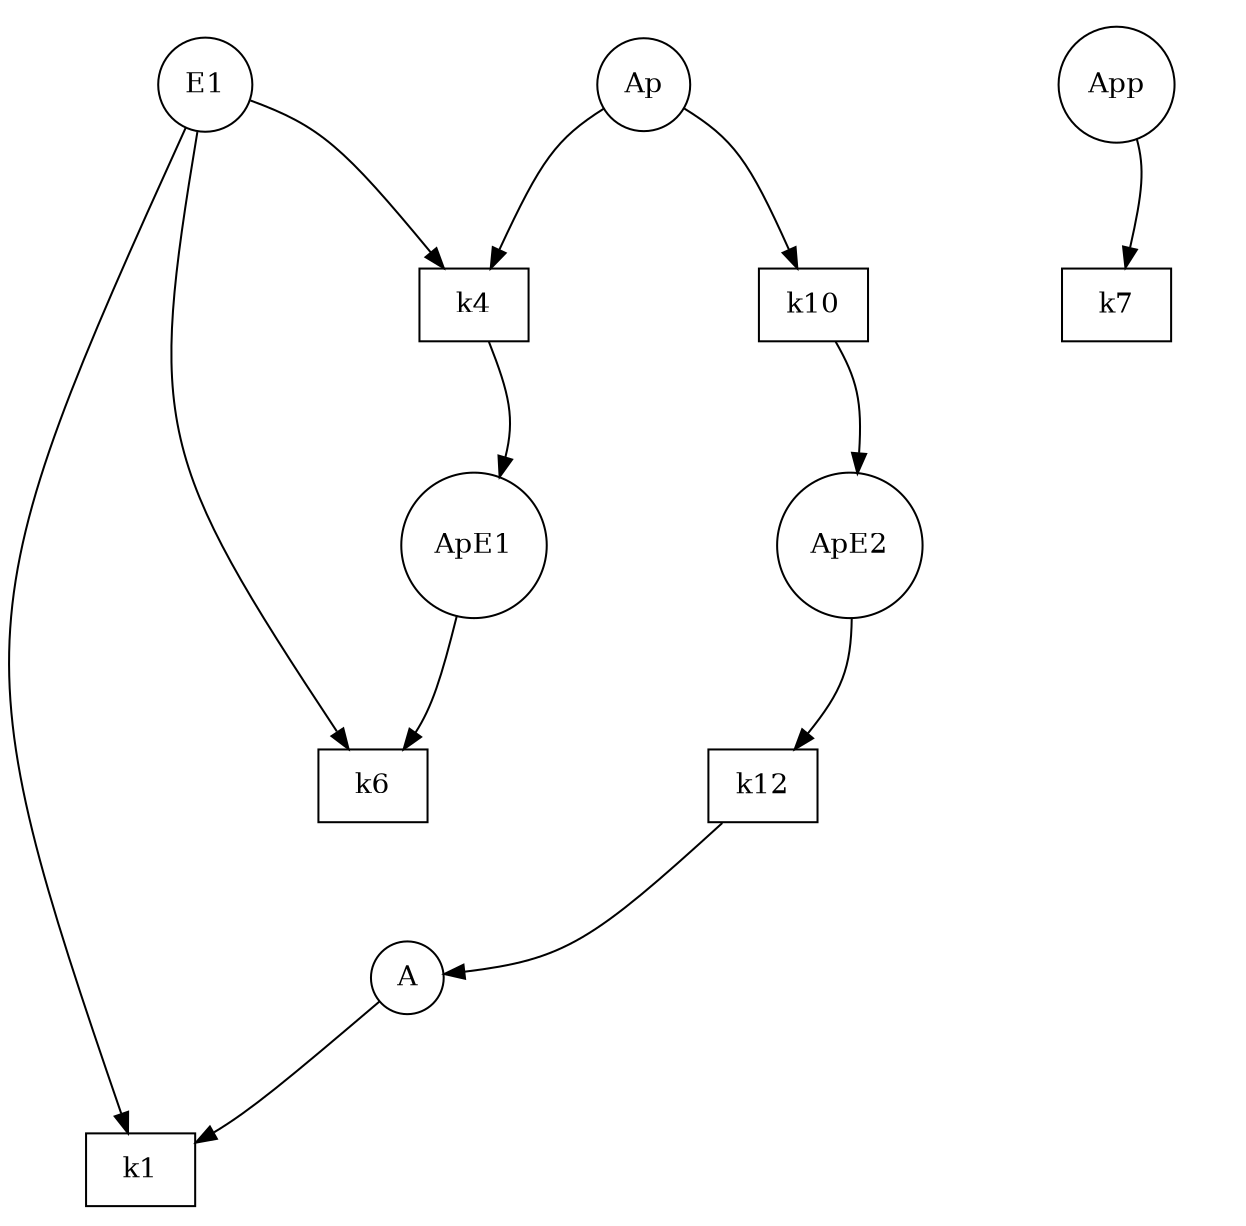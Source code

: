 strict digraph G {
remincross="true";
ratio="fill";
splines="curved";
overlap="true";
fontsize="26";
size="8.3,8.3";
ApE2 [shape="circle", pos="50.0,80.0!"];
E1 [shape="circle", pos="160.0,200.0!"];
A [shape="circle", pos="0.0,120.0!"];
k12 [shape="box", pos="0.0,60.0!"];
ApE1 [shape="circle", pos="260.0,128.0!"];
App [shape="circle", pos="320.0,120.0!"];
k7 [shape="box", pos="300.0,90.0!"];
k6 [shape="box", pos="320.0,160.0!"];
k4 [shape="box", pos="220.0,170.0!"];
k1 [shape="box", pos="0.0,200.0!"];
Ap [shape="circle", pos="160.0,160.0!"];
k10 [shape="box", pos="110.0,90.0!"];
ApE1 -> k6;
A -> k1;
k6 -> E1;
k10 -> ApE2;
E1 -> k1;
App -> k7;
ApE2 -> k12;
k4 -> ApE1;
Ap -> k4;
E1 -> k4;
k12 -> A;
Ap -> k10;
}

